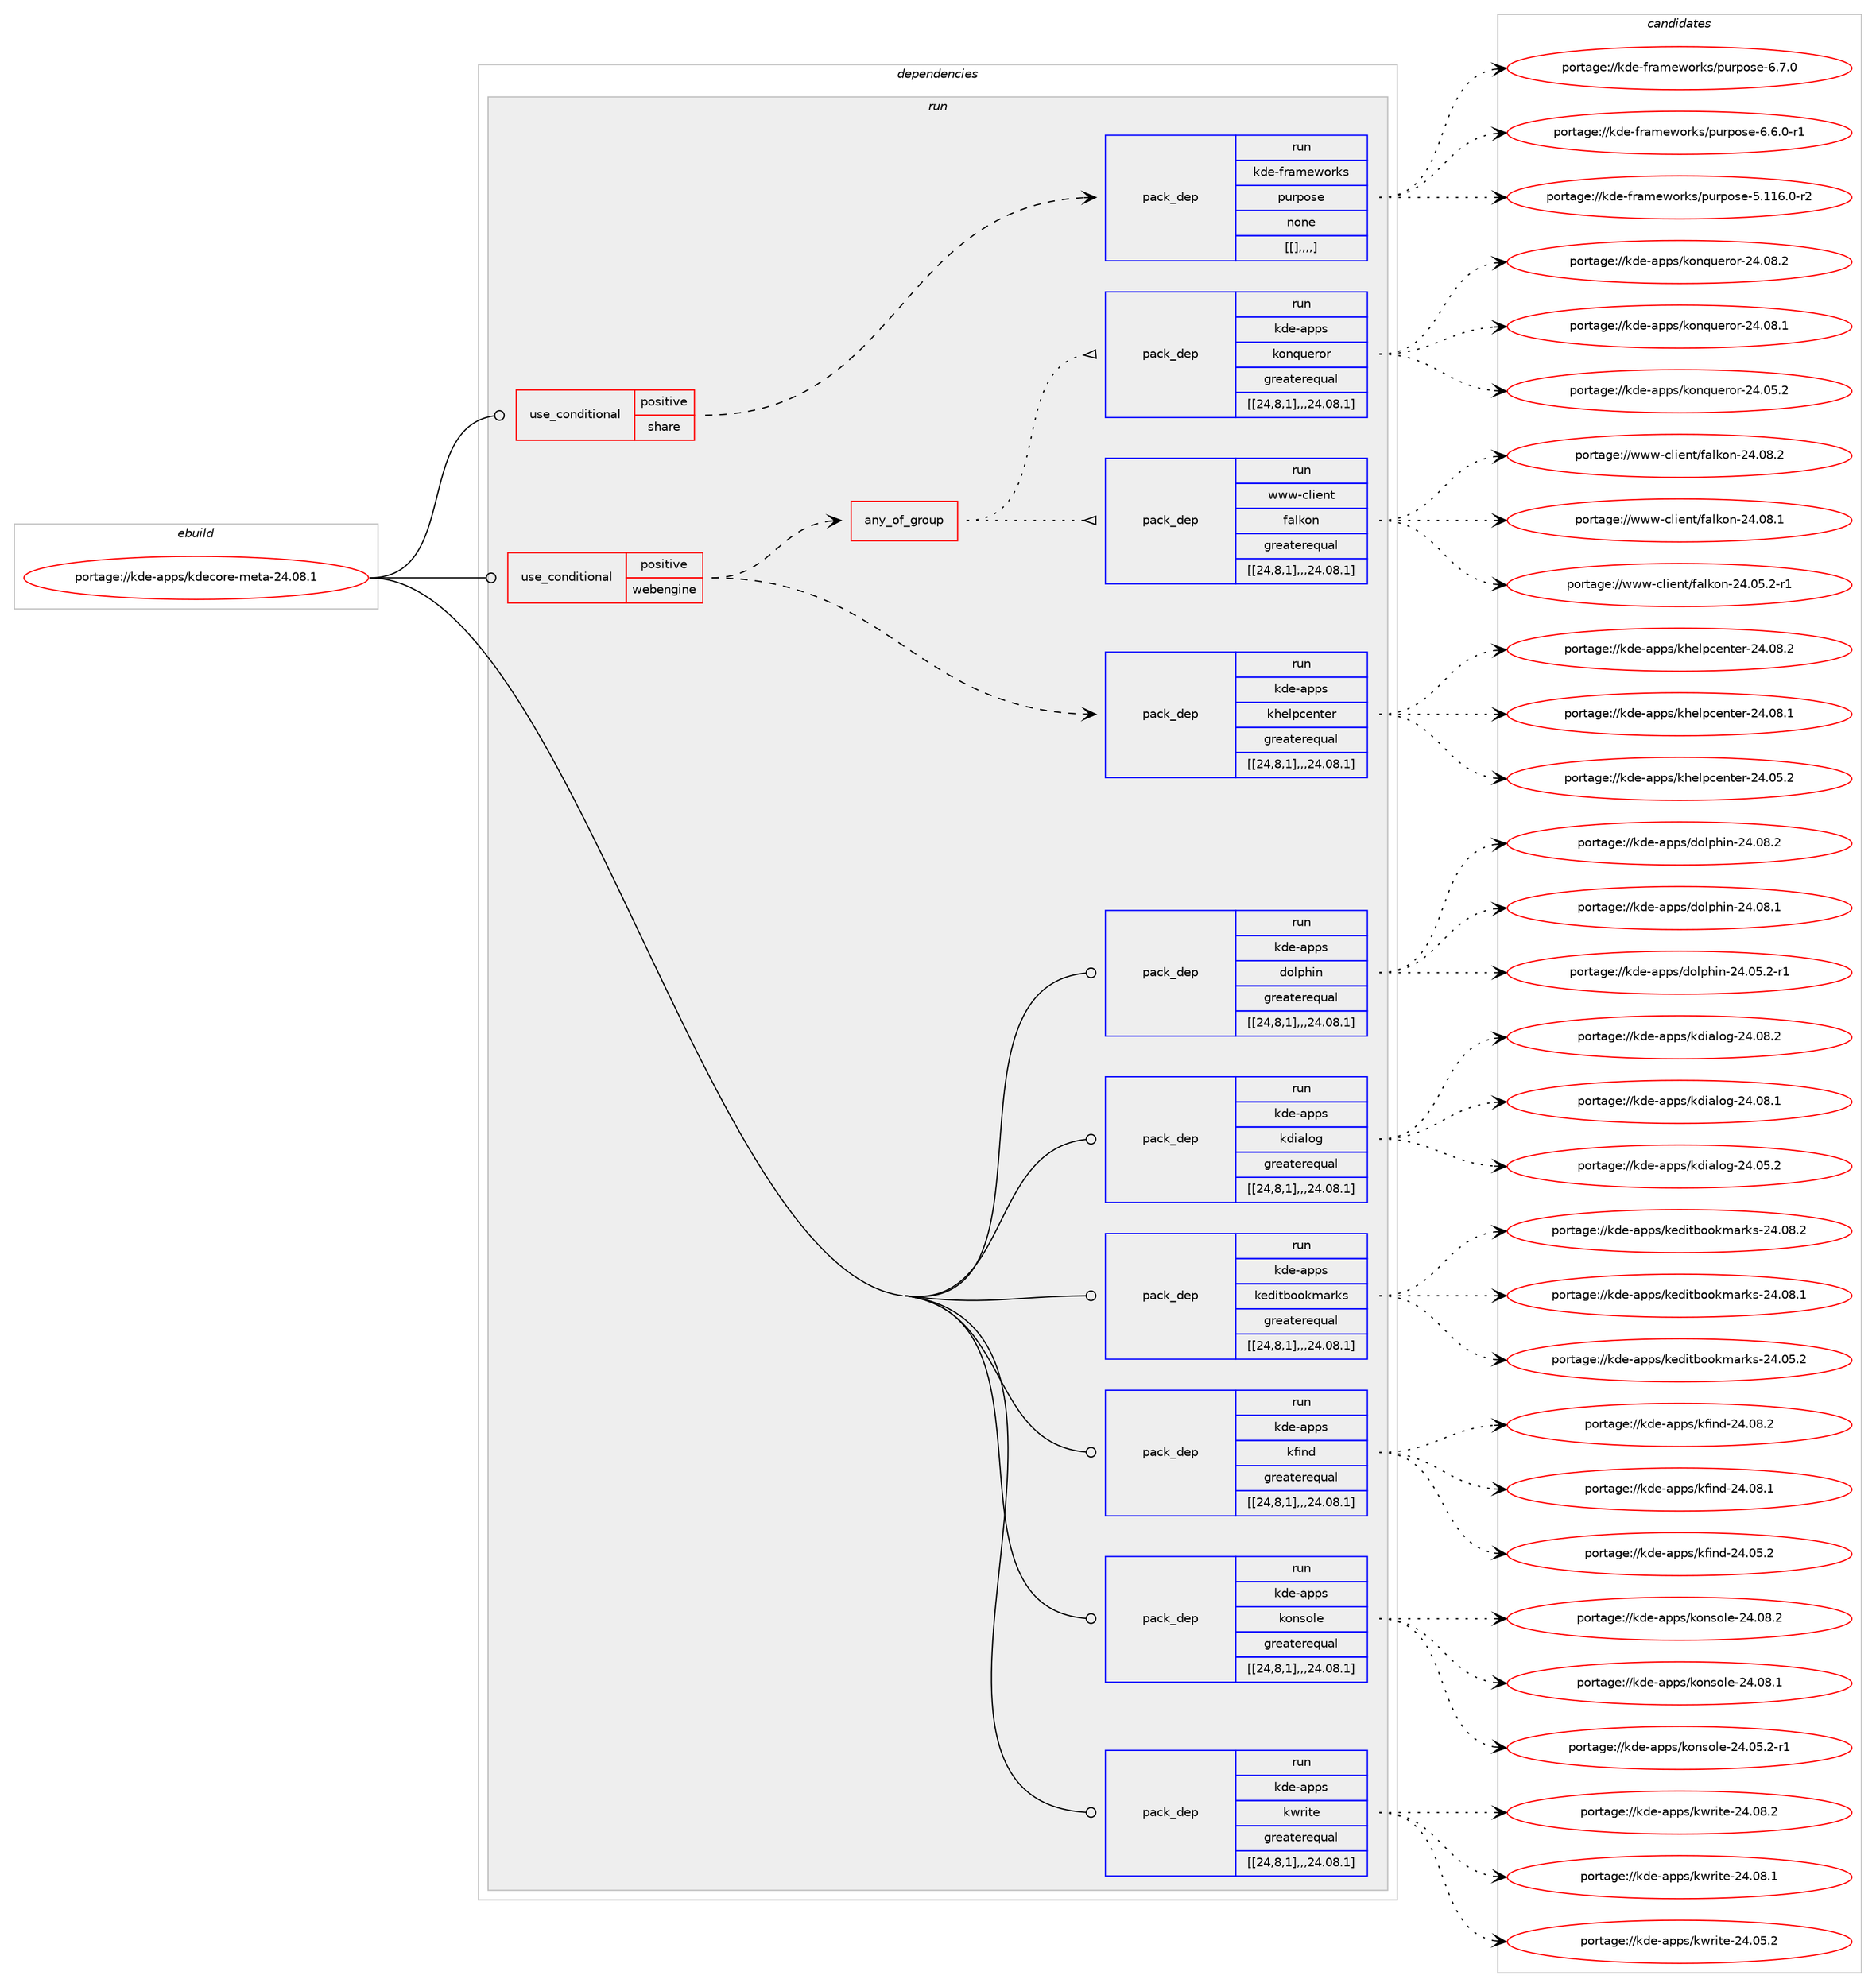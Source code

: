 digraph prolog {

# *************
# Graph options
# *************

newrank=true;
concentrate=true;
compound=true;
graph [rankdir=LR,fontname=Helvetica,fontsize=10,ranksep=1.5];#, ranksep=2.5, nodesep=0.2];
edge  [arrowhead=vee];
node  [fontname=Helvetica,fontsize=10];

# **********
# The ebuild
# **********

subgraph cluster_leftcol {
color=gray;
label=<<i>ebuild</i>>;
id [label="portage://kde-apps/kdecore-meta-24.08.1", color=red, width=4, href="../kde-apps/kdecore-meta-24.08.1.svg"];
}

# ****************
# The dependencies
# ****************

subgraph cluster_midcol {
color=gray;
label=<<i>dependencies</i>>;
subgraph cluster_compile {
fillcolor="#eeeeee";
style=filled;
label=<<i>compile</i>>;
}
subgraph cluster_compileandrun {
fillcolor="#eeeeee";
style=filled;
label=<<i>compile and run</i>>;
}
subgraph cluster_run {
fillcolor="#eeeeee";
style=filled;
label=<<i>run</i>>;
subgraph cond71958 {
dependency265900 [label=<<TABLE BORDER="0" CELLBORDER="1" CELLSPACING="0" CELLPADDING="4"><TR><TD ROWSPAN="3" CELLPADDING="10">use_conditional</TD></TR><TR><TD>positive</TD></TR><TR><TD>share</TD></TR></TABLE>>, shape=none, color=red];
subgraph pack192071 {
dependency265925 [label=<<TABLE BORDER="0" CELLBORDER="1" CELLSPACING="0" CELLPADDING="4" WIDTH="220"><TR><TD ROWSPAN="6" CELLPADDING="30">pack_dep</TD></TR><TR><TD WIDTH="110">run</TD></TR><TR><TD>kde-frameworks</TD></TR><TR><TD>purpose</TD></TR><TR><TD>none</TD></TR><TR><TD>[[],,,,]</TD></TR></TABLE>>, shape=none, color=blue];
}
dependency265900:e -> dependency265925:w [weight=20,style="dashed",arrowhead="vee"];
}
id:e -> dependency265900:w [weight=20,style="solid",arrowhead="odot"];
subgraph cond71964 {
dependency265963 [label=<<TABLE BORDER="0" CELLBORDER="1" CELLSPACING="0" CELLPADDING="4"><TR><TD ROWSPAN="3" CELLPADDING="10">use_conditional</TD></TR><TR><TD>positive</TD></TR><TR><TD>webengine</TD></TR></TABLE>>, shape=none, color=red];
subgraph pack192098 {
dependency265974 [label=<<TABLE BORDER="0" CELLBORDER="1" CELLSPACING="0" CELLPADDING="4" WIDTH="220"><TR><TD ROWSPAN="6" CELLPADDING="30">pack_dep</TD></TR><TR><TD WIDTH="110">run</TD></TR><TR><TD>kde-apps</TD></TR><TR><TD>khelpcenter</TD></TR><TR><TD>greaterequal</TD></TR><TR><TD>[[24,8,1],,,24.08.1]</TD></TR></TABLE>>, shape=none, color=blue];
}
dependency265963:e -> dependency265974:w [weight=20,style="dashed",arrowhead="vee"];
subgraph any1730 {
dependency265997 [label=<<TABLE BORDER="0" CELLBORDER="1" CELLSPACING="0" CELLPADDING="4"><TR><TD CELLPADDING="10">any_of_group</TD></TR></TABLE>>, shape=none, color=red];subgraph pack192131 {
dependency265999 [label=<<TABLE BORDER="0" CELLBORDER="1" CELLSPACING="0" CELLPADDING="4" WIDTH="220"><TR><TD ROWSPAN="6" CELLPADDING="30">pack_dep</TD></TR><TR><TD WIDTH="110">run</TD></TR><TR><TD>www-client</TD></TR><TR><TD>falkon</TD></TR><TR><TD>greaterequal</TD></TR><TR><TD>[[24,8,1],,,24.08.1]</TD></TR></TABLE>>, shape=none, color=blue];
}
dependency265997:e -> dependency265999:w [weight=20,style="dotted",arrowhead="oinv"];
subgraph pack192143 {
dependency266026 [label=<<TABLE BORDER="0" CELLBORDER="1" CELLSPACING="0" CELLPADDING="4" WIDTH="220"><TR><TD ROWSPAN="6" CELLPADDING="30">pack_dep</TD></TR><TR><TD WIDTH="110">run</TD></TR><TR><TD>kde-apps</TD></TR><TR><TD>konqueror</TD></TR><TR><TD>greaterequal</TD></TR><TR><TD>[[24,8,1],,,24.08.1]</TD></TR></TABLE>>, shape=none, color=blue];
}
dependency265997:e -> dependency266026:w [weight=20,style="dotted",arrowhead="oinv"];
}
dependency265963:e -> dependency265997:w [weight=20,style="dashed",arrowhead="vee"];
}
id:e -> dependency265963:w [weight=20,style="solid",arrowhead="odot"];
subgraph pack192157 {
dependency266032 [label=<<TABLE BORDER="0" CELLBORDER="1" CELLSPACING="0" CELLPADDING="4" WIDTH="220"><TR><TD ROWSPAN="6" CELLPADDING="30">pack_dep</TD></TR><TR><TD WIDTH="110">run</TD></TR><TR><TD>kde-apps</TD></TR><TR><TD>dolphin</TD></TR><TR><TD>greaterequal</TD></TR><TR><TD>[[24,8,1],,,24.08.1]</TD></TR></TABLE>>, shape=none, color=blue];
}
id:e -> dependency266032:w [weight=20,style="solid",arrowhead="odot"];
subgraph pack192159 {
dependency266093 [label=<<TABLE BORDER="0" CELLBORDER="1" CELLSPACING="0" CELLPADDING="4" WIDTH="220"><TR><TD ROWSPAN="6" CELLPADDING="30">pack_dep</TD></TR><TR><TD WIDTH="110">run</TD></TR><TR><TD>kde-apps</TD></TR><TR><TD>kdialog</TD></TR><TR><TD>greaterequal</TD></TR><TR><TD>[[24,8,1],,,24.08.1]</TD></TR></TABLE>>, shape=none, color=blue];
}
id:e -> dependency266093:w [weight=20,style="solid",arrowhead="odot"];
subgraph pack192212 {
dependency266112 [label=<<TABLE BORDER="0" CELLBORDER="1" CELLSPACING="0" CELLPADDING="4" WIDTH="220"><TR><TD ROWSPAN="6" CELLPADDING="30">pack_dep</TD></TR><TR><TD WIDTH="110">run</TD></TR><TR><TD>kde-apps</TD></TR><TR><TD>keditbookmarks</TD></TR><TR><TD>greaterequal</TD></TR><TR><TD>[[24,8,1],,,24.08.1]</TD></TR></TABLE>>, shape=none, color=blue];
}
id:e -> dependency266112:w [weight=20,style="solid",arrowhead="odot"];
subgraph pack192229 {
dependency266118 [label=<<TABLE BORDER="0" CELLBORDER="1" CELLSPACING="0" CELLPADDING="4" WIDTH="220"><TR><TD ROWSPAN="6" CELLPADDING="30">pack_dep</TD></TR><TR><TD WIDTH="110">run</TD></TR><TR><TD>kde-apps</TD></TR><TR><TD>kfind</TD></TR><TR><TD>greaterequal</TD></TR><TR><TD>[[24,8,1],,,24.08.1]</TD></TR></TABLE>>, shape=none, color=blue];
}
id:e -> dependency266118:w [weight=20,style="solid",arrowhead="odot"];
subgraph pack192234 {
dependency266123 [label=<<TABLE BORDER="0" CELLBORDER="1" CELLSPACING="0" CELLPADDING="4" WIDTH="220"><TR><TD ROWSPAN="6" CELLPADDING="30">pack_dep</TD></TR><TR><TD WIDTH="110">run</TD></TR><TR><TD>kde-apps</TD></TR><TR><TD>konsole</TD></TR><TR><TD>greaterequal</TD></TR><TR><TD>[[24,8,1],,,24.08.1]</TD></TR></TABLE>>, shape=none, color=blue];
}
id:e -> dependency266123:w [weight=20,style="solid",arrowhead="odot"];
subgraph pack192254 {
dependency266209 [label=<<TABLE BORDER="0" CELLBORDER="1" CELLSPACING="0" CELLPADDING="4" WIDTH="220"><TR><TD ROWSPAN="6" CELLPADDING="30">pack_dep</TD></TR><TR><TD WIDTH="110">run</TD></TR><TR><TD>kde-apps</TD></TR><TR><TD>kwrite</TD></TR><TR><TD>greaterequal</TD></TR><TR><TD>[[24,8,1],,,24.08.1]</TD></TR></TABLE>>, shape=none, color=blue];
}
id:e -> dependency266209:w [weight=20,style="solid",arrowhead="odot"];
}
}

# **************
# The candidates
# **************

subgraph cluster_choices {
rank=same;
color=gray;
label=<<i>candidates</i>>;

subgraph choice191794 {
color=black;
nodesep=1;
choice107100101451021149710910111911111410711547112117114112111115101455446554648 [label="portage://kde-frameworks/purpose-6.7.0", color=red, width=4,href="../kde-frameworks/purpose-6.7.0.svg"];
choice1071001014510211497109101119111114107115471121171141121111151014554465446484511449 [label="portage://kde-frameworks/purpose-6.6.0-r1", color=red, width=4,href="../kde-frameworks/purpose-6.6.0-r1.svg"];
choice10710010145102114971091011191111141071154711211711411211111510145534649495446484511450 [label="portage://kde-frameworks/purpose-5.116.0-r2", color=red, width=4,href="../kde-frameworks/purpose-5.116.0-r2.svg"];
dependency265925:e -> choice107100101451021149710910111911111410711547112117114112111115101455446554648:w [style=dotted,weight="100"];
dependency265925:e -> choice1071001014510211497109101119111114107115471121171141121111151014554465446484511449:w [style=dotted,weight="100"];
dependency265925:e -> choice10710010145102114971091011191111141071154711211711411211111510145534649495446484511450:w [style=dotted,weight="100"];
}
subgraph choice191804 {
color=black;
nodesep=1;
choice107100101459711211211547107104101108112991011101161011144550524648564650 [label="portage://kde-apps/khelpcenter-24.08.2", color=red, width=4,href="../kde-apps/khelpcenter-24.08.2.svg"];
choice107100101459711211211547107104101108112991011101161011144550524648564649 [label="portage://kde-apps/khelpcenter-24.08.1", color=red, width=4,href="../kde-apps/khelpcenter-24.08.1.svg"];
choice107100101459711211211547107104101108112991011101161011144550524648534650 [label="portage://kde-apps/khelpcenter-24.05.2", color=red, width=4,href="../kde-apps/khelpcenter-24.05.2.svg"];
dependency265974:e -> choice107100101459711211211547107104101108112991011101161011144550524648564650:w [style=dotted,weight="100"];
dependency265974:e -> choice107100101459711211211547107104101108112991011101161011144550524648564649:w [style=dotted,weight="100"];
dependency265974:e -> choice107100101459711211211547107104101108112991011101161011144550524648534650:w [style=dotted,weight="100"];
}
subgraph choice191809 {
color=black;
nodesep=1;
choice119119119459910810510111011647102971081071111104550524648564650 [label="portage://www-client/falkon-24.08.2", color=red, width=4,href="../www-client/falkon-24.08.2.svg"];
choice119119119459910810510111011647102971081071111104550524648564649 [label="portage://www-client/falkon-24.08.1", color=red, width=4,href="../www-client/falkon-24.08.1.svg"];
choice1191191194599108105101110116471029710810711111045505246485346504511449 [label="portage://www-client/falkon-24.05.2-r1", color=red, width=4,href="../www-client/falkon-24.05.2-r1.svg"];
dependency265999:e -> choice119119119459910810510111011647102971081071111104550524648564650:w [style=dotted,weight="100"];
dependency265999:e -> choice119119119459910810510111011647102971081071111104550524648564649:w [style=dotted,weight="100"];
dependency265999:e -> choice1191191194599108105101110116471029710810711111045505246485346504511449:w [style=dotted,weight="100"];
}
subgraph choice191826 {
color=black;
nodesep=1;
choice1071001014597112112115471071111101131171011141111144550524648564650 [label="portage://kde-apps/konqueror-24.08.2", color=red, width=4,href="../kde-apps/konqueror-24.08.2.svg"];
choice1071001014597112112115471071111101131171011141111144550524648564649 [label="portage://kde-apps/konqueror-24.08.1", color=red, width=4,href="../kde-apps/konqueror-24.08.1.svg"];
choice1071001014597112112115471071111101131171011141111144550524648534650 [label="portage://kde-apps/konqueror-24.05.2", color=red, width=4,href="../kde-apps/konqueror-24.05.2.svg"];
dependency266026:e -> choice1071001014597112112115471071111101131171011141111144550524648564650:w [style=dotted,weight="100"];
dependency266026:e -> choice1071001014597112112115471071111101131171011141111144550524648564649:w [style=dotted,weight="100"];
dependency266026:e -> choice1071001014597112112115471071111101131171011141111144550524648534650:w [style=dotted,weight="100"];
}
subgraph choice191831 {
color=black;
nodesep=1;
choice1071001014597112112115471001111081121041051104550524648564650 [label="portage://kde-apps/dolphin-24.08.2", color=red, width=4,href="../kde-apps/dolphin-24.08.2.svg"];
choice1071001014597112112115471001111081121041051104550524648564649 [label="portage://kde-apps/dolphin-24.08.1", color=red, width=4,href="../kde-apps/dolphin-24.08.1.svg"];
choice10710010145971121121154710011110811210410511045505246485346504511449 [label="portage://kde-apps/dolphin-24.05.2-r1", color=red, width=4,href="../kde-apps/dolphin-24.05.2-r1.svg"];
dependency266032:e -> choice1071001014597112112115471001111081121041051104550524648564650:w [style=dotted,weight="100"];
dependency266032:e -> choice1071001014597112112115471001111081121041051104550524648564649:w [style=dotted,weight="100"];
dependency266032:e -> choice10710010145971121121154710011110811210410511045505246485346504511449:w [style=dotted,weight="100"];
}
subgraph choice191855 {
color=black;
nodesep=1;
choice107100101459711211211547107100105971081111034550524648564650 [label="portage://kde-apps/kdialog-24.08.2", color=red, width=4,href="../kde-apps/kdialog-24.08.2.svg"];
choice107100101459711211211547107100105971081111034550524648564649 [label="portage://kde-apps/kdialog-24.08.1", color=red, width=4,href="../kde-apps/kdialog-24.08.1.svg"];
choice107100101459711211211547107100105971081111034550524648534650 [label="portage://kde-apps/kdialog-24.05.2", color=red, width=4,href="../kde-apps/kdialog-24.05.2.svg"];
dependency266093:e -> choice107100101459711211211547107100105971081111034550524648564650:w [style=dotted,weight="100"];
dependency266093:e -> choice107100101459711211211547107100105971081111034550524648564649:w [style=dotted,weight="100"];
dependency266093:e -> choice107100101459711211211547107100105971081111034550524648534650:w [style=dotted,weight="100"];
}
subgraph choice191862 {
color=black;
nodesep=1;
choice10710010145971121121154710710110010511698111111107109971141071154550524648564650 [label="portage://kde-apps/keditbookmarks-24.08.2", color=red, width=4,href="../kde-apps/keditbookmarks-24.08.2.svg"];
choice10710010145971121121154710710110010511698111111107109971141071154550524648564649 [label="portage://kde-apps/keditbookmarks-24.08.1", color=red, width=4,href="../kde-apps/keditbookmarks-24.08.1.svg"];
choice10710010145971121121154710710110010511698111111107109971141071154550524648534650 [label="portage://kde-apps/keditbookmarks-24.05.2", color=red, width=4,href="../kde-apps/keditbookmarks-24.05.2.svg"];
dependency266112:e -> choice10710010145971121121154710710110010511698111111107109971141071154550524648564650:w [style=dotted,weight="100"];
dependency266112:e -> choice10710010145971121121154710710110010511698111111107109971141071154550524648564649:w [style=dotted,weight="100"];
dependency266112:e -> choice10710010145971121121154710710110010511698111111107109971141071154550524648534650:w [style=dotted,weight="100"];
}
subgraph choice191893 {
color=black;
nodesep=1;
choice1071001014597112112115471071021051101004550524648564650 [label="portage://kde-apps/kfind-24.08.2", color=red, width=4,href="../kde-apps/kfind-24.08.2.svg"];
choice1071001014597112112115471071021051101004550524648564649 [label="portage://kde-apps/kfind-24.08.1", color=red, width=4,href="../kde-apps/kfind-24.08.1.svg"];
choice1071001014597112112115471071021051101004550524648534650 [label="portage://kde-apps/kfind-24.05.2", color=red, width=4,href="../kde-apps/kfind-24.05.2.svg"];
dependency266118:e -> choice1071001014597112112115471071021051101004550524648564650:w [style=dotted,weight="100"];
dependency266118:e -> choice1071001014597112112115471071021051101004550524648564649:w [style=dotted,weight="100"];
dependency266118:e -> choice1071001014597112112115471071021051101004550524648534650:w [style=dotted,weight="100"];
}
subgraph choice191897 {
color=black;
nodesep=1;
choice1071001014597112112115471071111101151111081014550524648564650 [label="portage://kde-apps/konsole-24.08.2", color=red, width=4,href="../kde-apps/konsole-24.08.2.svg"];
choice1071001014597112112115471071111101151111081014550524648564649 [label="portage://kde-apps/konsole-24.08.1", color=red, width=4,href="../kde-apps/konsole-24.08.1.svg"];
choice10710010145971121121154710711111011511110810145505246485346504511449 [label="portage://kde-apps/konsole-24.05.2-r1", color=red, width=4,href="../kde-apps/konsole-24.05.2-r1.svg"];
dependency266123:e -> choice1071001014597112112115471071111101151111081014550524648564650:w [style=dotted,weight="100"];
dependency266123:e -> choice1071001014597112112115471071111101151111081014550524648564649:w [style=dotted,weight="100"];
dependency266123:e -> choice10710010145971121121154710711111011511110810145505246485346504511449:w [style=dotted,weight="100"];
}
subgraph choice191904 {
color=black;
nodesep=1;
choice1071001014597112112115471071191141051161014550524648564650 [label="portage://kde-apps/kwrite-24.08.2", color=red, width=4,href="../kde-apps/kwrite-24.08.2.svg"];
choice1071001014597112112115471071191141051161014550524648564649 [label="portage://kde-apps/kwrite-24.08.1", color=red, width=4,href="../kde-apps/kwrite-24.08.1.svg"];
choice1071001014597112112115471071191141051161014550524648534650 [label="portage://kde-apps/kwrite-24.05.2", color=red, width=4,href="../kde-apps/kwrite-24.05.2.svg"];
dependency266209:e -> choice1071001014597112112115471071191141051161014550524648564650:w [style=dotted,weight="100"];
dependency266209:e -> choice1071001014597112112115471071191141051161014550524648564649:w [style=dotted,weight="100"];
dependency266209:e -> choice1071001014597112112115471071191141051161014550524648534650:w [style=dotted,weight="100"];
}
}

}

